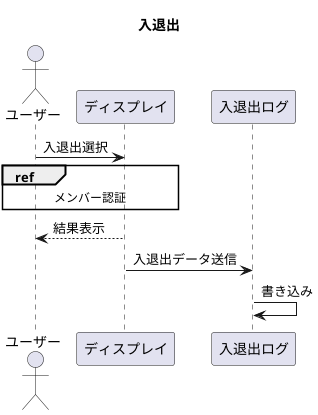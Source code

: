 @startuml RoomAccess

title 入退出

actor ユーザー as User
participant ディスプレイ as Display
participant 入退出ログ as Log

User -> Display : 入退出選択
ref over User, Display
メンバー認証
end ref
Display --> User : 結果表示
Display -> Log : 入退出データ送信
Log -> Log : 書き込み

@enduml